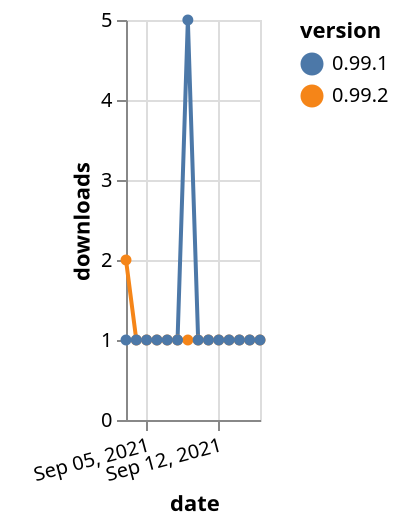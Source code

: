 {"$schema": "https://vega.github.io/schema/vega-lite/v5.json", "description": "A simple bar chart with embedded data.", "data": {"values": [{"date": "2021-09-03", "total": 120, "delta": 2, "version": "0.99.2"}, {"date": "2021-09-04", "total": 121, "delta": 1, "version": "0.99.2"}, {"date": "2021-09-05", "total": 122, "delta": 1, "version": "0.99.2"}, {"date": "2021-09-06", "total": 123, "delta": 1, "version": "0.99.2"}, {"date": "2021-09-07", "total": 124, "delta": 1, "version": "0.99.2"}, {"date": "2021-09-08", "total": 125, "delta": 1, "version": "0.99.2"}, {"date": "2021-09-09", "total": 126, "delta": 1, "version": "0.99.2"}, {"date": "2021-09-10", "total": 127, "delta": 1, "version": "0.99.2"}, {"date": "2021-09-11", "total": 128, "delta": 1, "version": "0.99.2"}, {"date": "2021-09-12", "total": 129, "delta": 1, "version": "0.99.2"}, {"date": "2021-09-13", "total": 130, "delta": 1, "version": "0.99.2"}, {"date": "2021-09-14", "total": 131, "delta": 1, "version": "0.99.2"}, {"date": "2021-09-15", "total": 132, "delta": 1, "version": "0.99.2"}, {"date": "2021-09-16", "total": 133, "delta": 1, "version": "0.99.2"}, {"date": "2021-09-03", "total": 430, "delta": 1, "version": "0.99.1"}, {"date": "2021-09-04", "total": 431, "delta": 1, "version": "0.99.1"}, {"date": "2021-09-05", "total": 432, "delta": 1, "version": "0.99.1"}, {"date": "2021-09-06", "total": 433, "delta": 1, "version": "0.99.1"}, {"date": "2021-09-07", "total": 434, "delta": 1, "version": "0.99.1"}, {"date": "2021-09-08", "total": 435, "delta": 1, "version": "0.99.1"}, {"date": "2021-09-09", "total": 440, "delta": 5, "version": "0.99.1"}, {"date": "2021-09-10", "total": 441, "delta": 1, "version": "0.99.1"}, {"date": "2021-09-11", "total": 442, "delta": 1, "version": "0.99.1"}, {"date": "2021-09-12", "total": 443, "delta": 1, "version": "0.99.1"}, {"date": "2021-09-13", "total": 444, "delta": 1, "version": "0.99.1"}, {"date": "2021-09-14", "total": 445, "delta": 1, "version": "0.99.1"}, {"date": "2021-09-15", "total": 446, "delta": 1, "version": "0.99.1"}, {"date": "2021-09-16", "total": 447, "delta": 1, "version": "0.99.1"}]}, "width": "container", "mark": {"type": "line", "point": {"filled": true}}, "encoding": {"x": {"field": "date", "type": "temporal", "timeUnit": "yearmonthdate", "title": "date", "axis": {"labelAngle": -15}}, "y": {"field": "delta", "type": "quantitative", "title": "downloads"}, "color": {"field": "version", "type": "nominal"}, "tooltip": {"field": "delta"}}}